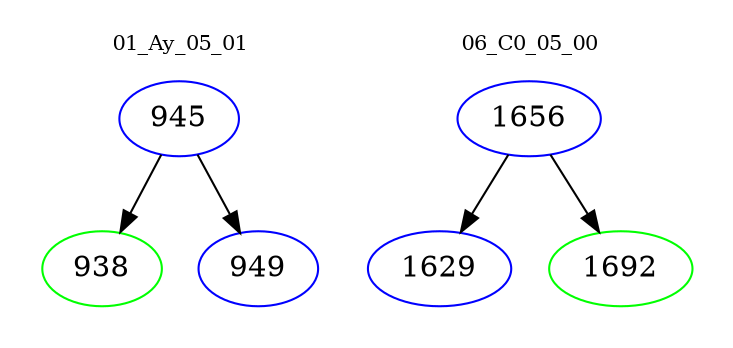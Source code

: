 digraph{
subgraph cluster_0 {
color = white
label = "01_Ay_05_01";
fontsize=10;
T0_945 [label="945", color="blue"]
T0_945 -> T0_938 [color="black"]
T0_938 [label="938", color="green"]
T0_945 -> T0_949 [color="black"]
T0_949 [label="949", color="blue"]
}
subgraph cluster_1 {
color = white
label = "06_C0_05_00";
fontsize=10;
T1_1656 [label="1656", color="blue"]
T1_1656 -> T1_1629 [color="black"]
T1_1629 [label="1629", color="blue"]
T1_1656 -> T1_1692 [color="black"]
T1_1692 [label="1692", color="green"]
}
}

